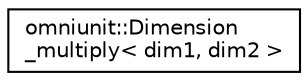 digraph "Graphical Class Hierarchy"
{
  edge [fontname="Helvetica",fontsize="10",labelfontname="Helvetica",labelfontsize="10"];
  node [fontname="Helvetica",fontsize="10",shape=record];
  rankdir="LR";
  Node0 [label="omniunit::Dimension\l_multiply\< dim1, dim2 \>",height=0.2,width=0.4,color="black", fillcolor="white", style="filled",URL="$structomniunit_1_1Dimension__multiply.html"];
}
